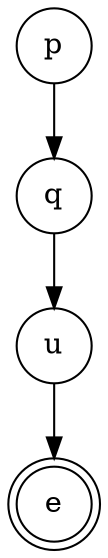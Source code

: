digraph {   
    node [shape = doublecircle, color = black] e ;
    node [shape = circle];
    node [color= black];
    p -> q -> u -> e;	
}